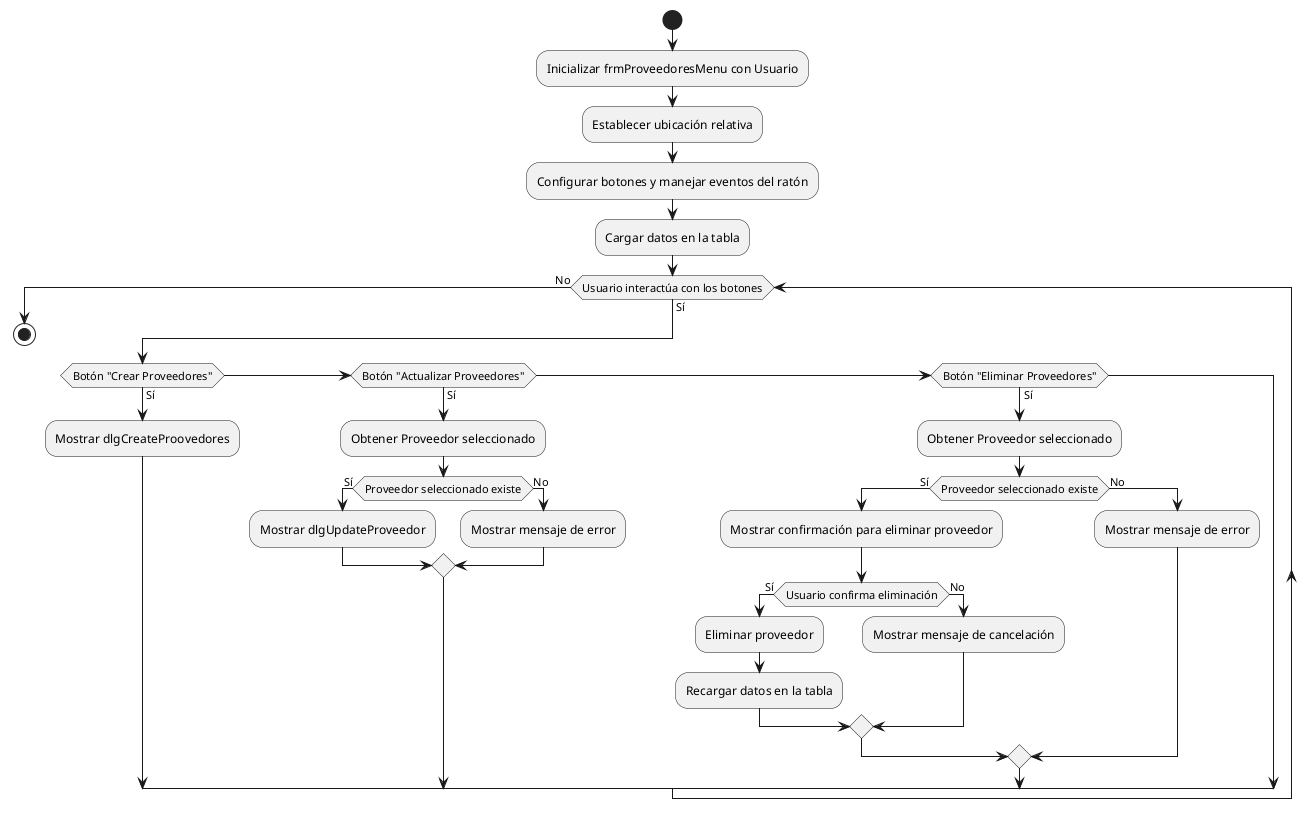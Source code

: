 @startuml
start
:Inicializar frmProveedoresMenu con Usuario;
:Establecer ubicación relativa;
:Configurar botones y manejar eventos del ratón;
:Cargar datos en la tabla;
while (Usuario interactúa con los botones) is (Sí)
  if (Botón "Crear Proveedores") then (Sí)
    :Mostrar dlgCreateProovedores;
  else if (Botón "Actualizar Proveedores") then (Sí)
    :Obtener Proveedor seleccionado;
    if (Proveedor seleccionado existe) then (Sí)
      :Mostrar dlgUpdateProveedor;
    else (No)
      :Mostrar mensaje de error;
    endif
  else if (Botón "Eliminar Proveedores") then (Sí)
    :Obtener Proveedor seleccionado;
    if (Proveedor seleccionado existe) then (Sí)
      :Mostrar confirmación para eliminar proveedor;
      if (Usuario confirma eliminación) then (Sí)
        :Eliminar proveedor;
        :Recargar datos en la tabla;
      else (No)
        :Mostrar mensaje de cancelación;
      endif
    else (No)
      :Mostrar mensaje de error;
    endif
  endif
endwhile (No)
stop
@enduml
